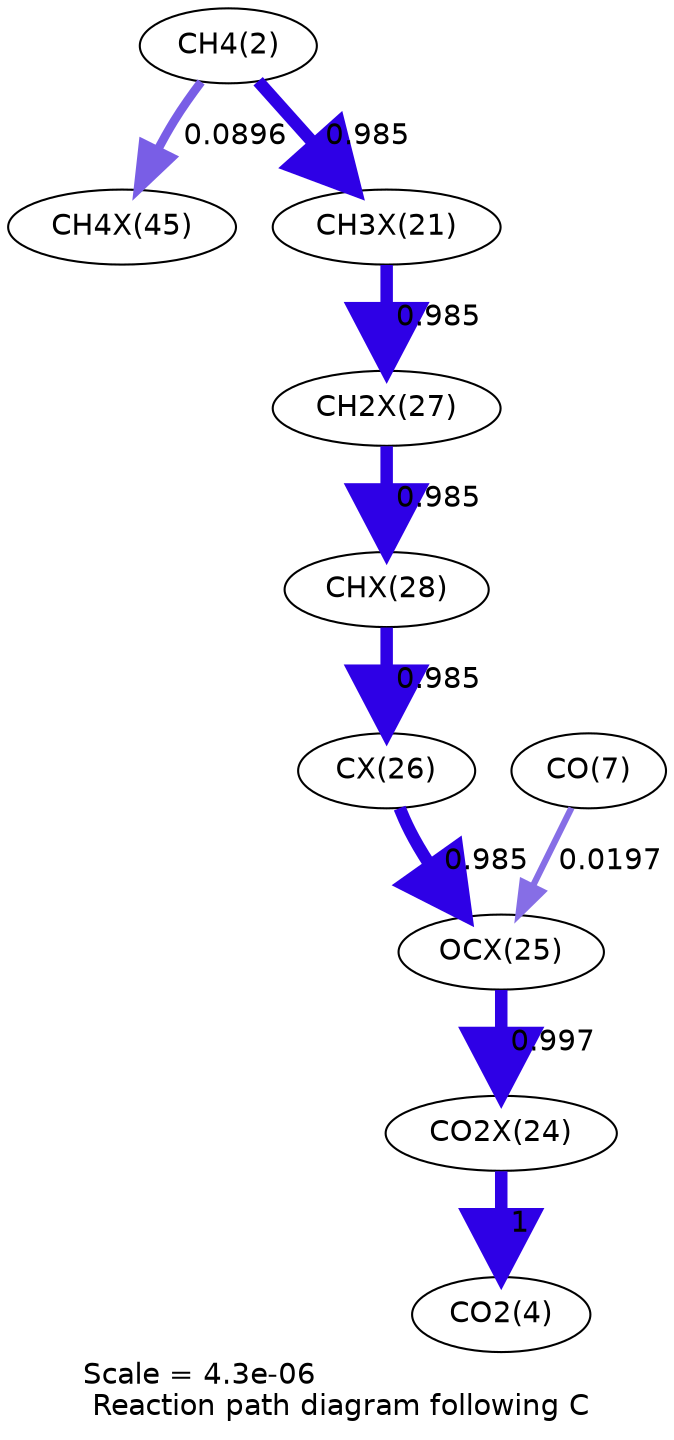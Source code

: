 digraph reaction_paths {
center=1;
s4 -> s46[fontname="Helvetica", penwidth=4.18, arrowsize=2.09, color="0.7, 0.59, 0.9"
, label=" 0.0896"];
s4 -> s38[fontname="Helvetica", penwidth=5.99, arrowsize=2.99, color="0.7, 1.49, 0.9"
, label=" 0.985"];
s38 -> s44[fontname="Helvetica", penwidth=5.99, arrowsize=2.99, color="0.7, 1.49, 0.9"
, label=" 0.985"];
s44 -> s45[fontname="Helvetica", penwidth=5.99, arrowsize=2.99, color="0.7, 1.49, 0.9"
, label=" 0.985"];
s45 -> s43[fontname="Helvetica", penwidth=5.99, arrowsize=2.99, color="0.7, 1.49, 0.9"
, label=" 0.985"];
s43 -> s42[fontname="Helvetica", penwidth=5.99, arrowsize=2.99, color="0.7, 1.49, 0.9"
, label=" 0.985"];
s9 -> s42[fontname="Helvetica", penwidth=3.04, arrowsize=1.52, color="0.7, 0.52, 0.9"
, label=" 0.0197"];
s42 -> s41[fontname="Helvetica", penwidth=6, arrowsize=3, color="0.7, 1.5, 0.9"
, label=" 0.997"];
s41 -> s6[fontname="Helvetica", penwidth=6, arrowsize=3, color="0.7, 1.5, 0.9"
, label=" 1"];
s4 [ fontname="Helvetica", label="CH4(2)"];
s6 [ fontname="Helvetica", label="CO2(4)"];
s9 [ fontname="Helvetica", label="CO(7)"];
s38 [ fontname="Helvetica", label="CH3X(21)"];
s41 [ fontname="Helvetica", label="CO2X(24)"];
s42 [ fontname="Helvetica", label="OCX(25)"];
s43 [ fontname="Helvetica", label="CX(26)"];
s44 [ fontname="Helvetica", label="CH2X(27)"];
s45 [ fontname="Helvetica", label="CHX(28)"];
s46 [ fontname="Helvetica", label="CH4X(45)"];
 label = "Scale = 4.3e-06\l Reaction path diagram following C";
 fontname = "Helvetica";
}
